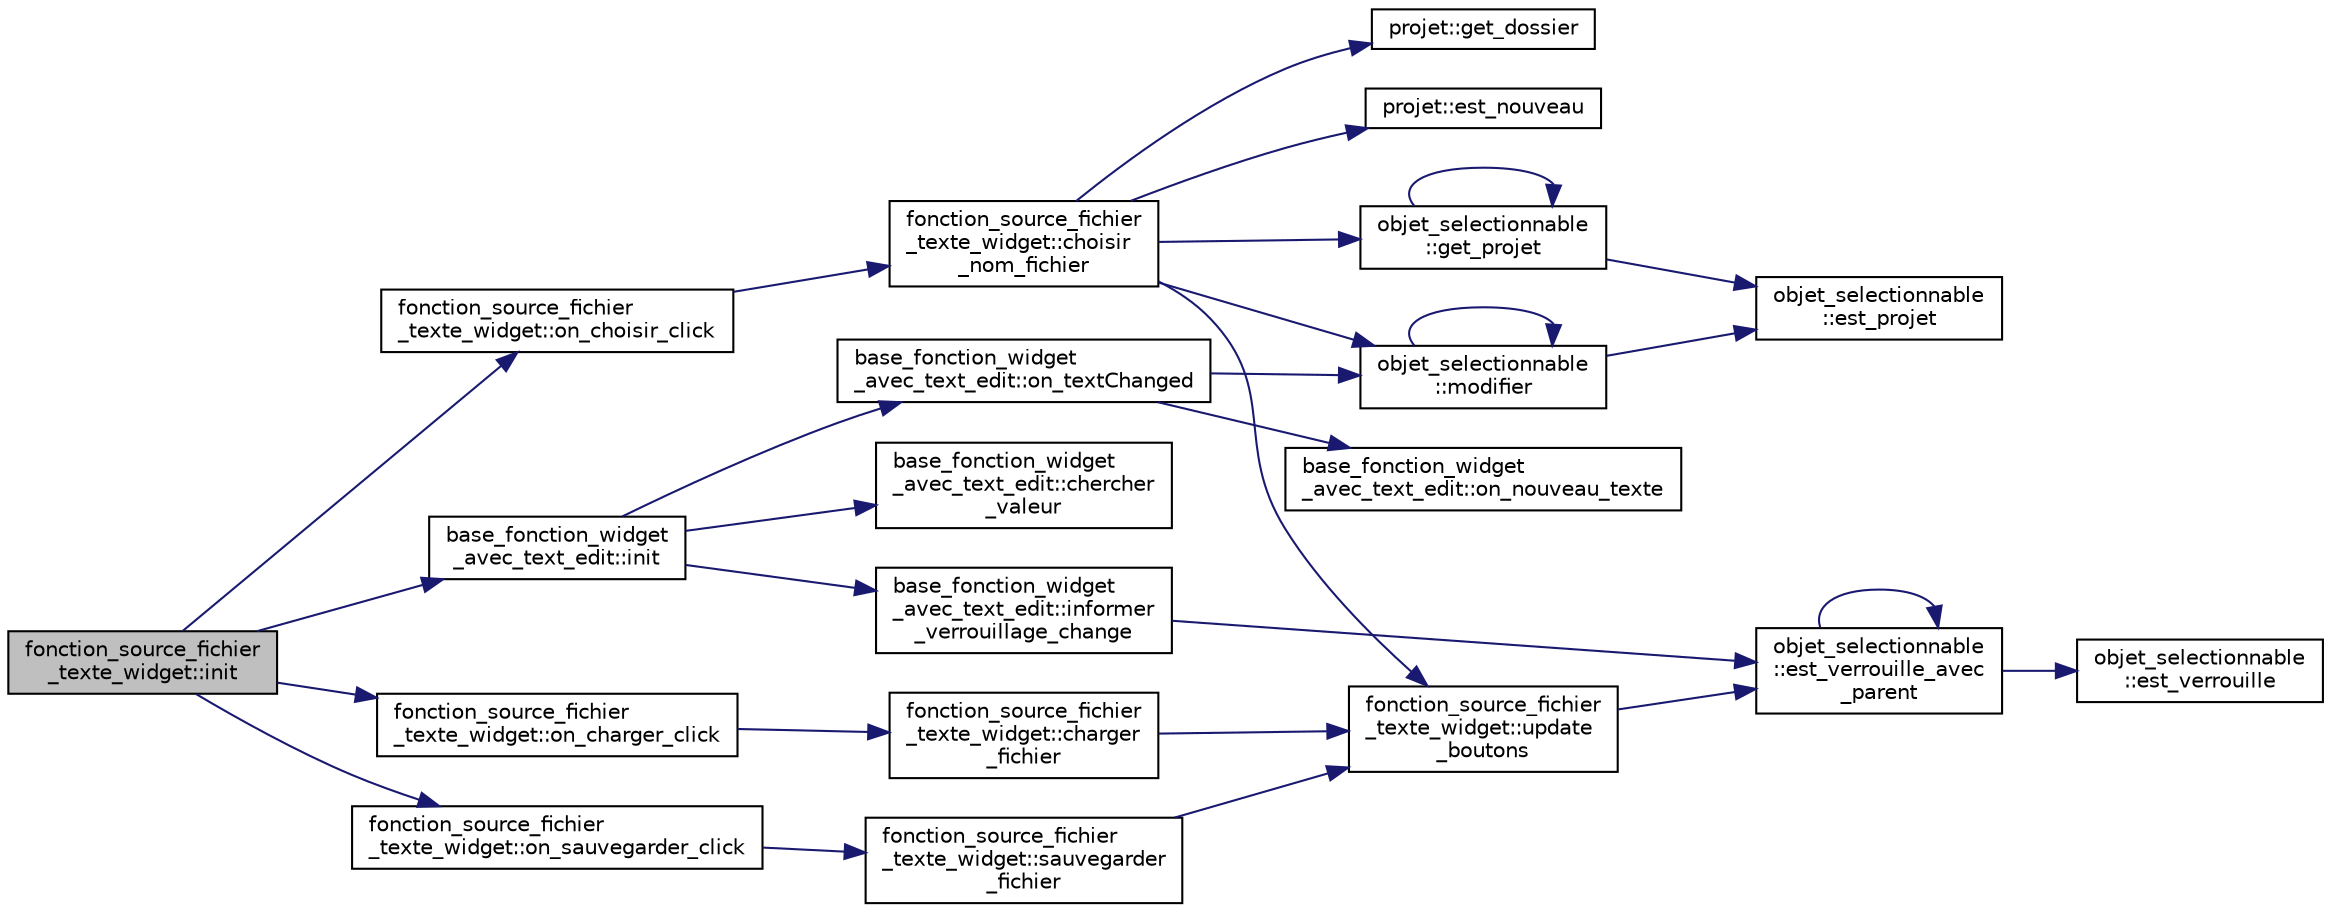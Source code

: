 digraph "fonction_source_fichier_texte_widget::init"
{
  edge [fontname="Helvetica",fontsize="10",labelfontname="Helvetica",labelfontsize="10"];
  node [fontname="Helvetica",fontsize="10",shape=record];
  rankdir="LR";
  Node39 [label="fonction_source_fichier\l_texte_widget::init",height=0.2,width=0.4,color="black", fillcolor="grey75", style="filled", fontcolor="black"];
  Node39 -> Node40 [color="midnightblue",fontsize="10",style="solid",fontname="Helvetica"];
  Node40 [label="fonction_source_fichier\l_texte_widget::on_choisir_click",height=0.2,width=0.4,color="black", fillcolor="white", style="filled",URL="$classfonction__source__fichier__texte__widget.html#ae9eb9f28d8e3d04b775d6e6762624b45"];
  Node40 -> Node41 [color="midnightblue",fontsize="10",style="solid",fontname="Helvetica"];
  Node41 [label="fonction_source_fichier\l_texte_widget::choisir\l_nom_fichier",height=0.2,width=0.4,color="black", fillcolor="white", style="filled",URL="$classfonction__source__fichier__texte__widget.html#a36bc7e33b5f848d625eff183456aa040"];
  Node41 -> Node42 [color="midnightblue",fontsize="10",style="solid",fontname="Helvetica"];
  Node42 [label="objet_selectionnable\l::get_projet",height=0.2,width=0.4,color="black", fillcolor="white", style="filled",URL="$classobjet__selectionnable.html#ab48a75e720955aebe27f720dfaa5e78e"];
  Node42 -> Node43 [color="midnightblue",fontsize="10",style="solid",fontname="Helvetica"];
  Node43 [label="objet_selectionnable\l::est_projet",height=0.2,width=0.4,color="black", fillcolor="white", style="filled",URL="$classobjet__selectionnable.html#a49ea1a29523e46f099896477a2b43eaa"];
  Node42 -> Node42 [color="midnightblue",fontsize="10",style="solid",fontname="Helvetica"];
  Node41 -> Node44 [color="midnightblue",fontsize="10",style="solid",fontname="Helvetica"];
  Node44 [label="projet::est_nouveau",height=0.2,width=0.4,color="black", fillcolor="white", style="filled",URL="$classprojet.html#a5ec26ee61a91af62a268bb85263d6a30"];
  Node41 -> Node45 [color="midnightblue",fontsize="10",style="solid",fontname="Helvetica"];
  Node45 [label="projet::get_dossier",height=0.2,width=0.4,color="black", fillcolor="white", style="filled",URL="$classprojet.html#a090c95e58831875cf4e81928c1d75b7e"];
  Node41 -> Node46 [color="midnightblue",fontsize="10",style="solid",fontname="Helvetica"];
  Node46 [label="fonction_source_fichier\l_texte_widget::update\l_boutons",height=0.2,width=0.4,color="black", fillcolor="white", style="filled",URL="$classfonction__source__fichier__texte__widget.html#a602f7386cba89d269efae599ad828106"];
  Node46 -> Node47 [color="midnightblue",fontsize="10",style="solid",fontname="Helvetica"];
  Node47 [label="objet_selectionnable\l::est_verrouille_avec\l_parent",height=0.2,width=0.4,color="black", fillcolor="white", style="filled",URL="$classobjet__selectionnable.html#a001c4584a6430689f478544ec560fb7e"];
  Node47 -> Node48 [color="midnightblue",fontsize="10",style="solid",fontname="Helvetica"];
  Node48 [label="objet_selectionnable\l::est_verrouille",height=0.2,width=0.4,color="black", fillcolor="white", style="filled",URL="$classobjet__selectionnable.html#ae9c29950b9e5b582338ac659ecc3e3d6"];
  Node47 -> Node47 [color="midnightblue",fontsize="10",style="solid",fontname="Helvetica"];
  Node41 -> Node49 [color="midnightblue",fontsize="10",style="solid",fontname="Helvetica"];
  Node49 [label="objet_selectionnable\l::modifier",height=0.2,width=0.4,color="black", fillcolor="white", style="filled",URL="$classobjet__selectionnable.html#a9f76b8e89231a79c3fc840af874bd868"];
  Node49 -> Node43 [color="midnightblue",fontsize="10",style="solid",fontname="Helvetica"];
  Node49 -> Node49 [color="midnightblue",fontsize="10",style="solid",fontname="Helvetica"];
  Node39 -> Node50 [color="midnightblue",fontsize="10",style="solid",fontname="Helvetica"];
  Node50 [label="fonction_source_fichier\l_texte_widget::on_charger_click",height=0.2,width=0.4,color="black", fillcolor="white", style="filled",URL="$classfonction__source__fichier__texte__widget.html#a6d3390ed9dfca654430f88192913f318"];
  Node50 -> Node51 [color="midnightblue",fontsize="10",style="solid",fontname="Helvetica"];
  Node51 [label="fonction_source_fichier\l_texte_widget::charger\l_fichier",height=0.2,width=0.4,color="black", fillcolor="white", style="filled",URL="$classfonction__source__fichier__texte__widget.html#a0e3fd3e05dd0e88b743b969d968f7228"];
  Node51 -> Node46 [color="midnightblue",fontsize="10",style="solid",fontname="Helvetica"];
  Node39 -> Node52 [color="midnightblue",fontsize="10",style="solid",fontname="Helvetica"];
  Node52 [label="fonction_source_fichier\l_texte_widget::on_sauvegarder_click",height=0.2,width=0.4,color="black", fillcolor="white", style="filled",URL="$classfonction__source__fichier__texte__widget.html#a4e6d1e63ec506b7ce9dcefd408c878a1"];
  Node52 -> Node53 [color="midnightblue",fontsize="10",style="solid",fontname="Helvetica"];
  Node53 [label="fonction_source_fichier\l_texte_widget::sauvegarder\l_fichier",height=0.2,width=0.4,color="black", fillcolor="white", style="filled",URL="$classfonction__source__fichier__texte__widget.html#ac03623437475cb5862891bf0b027df04"];
  Node53 -> Node46 [color="midnightblue",fontsize="10",style="solid",fontname="Helvetica"];
  Node39 -> Node54 [color="midnightblue",fontsize="10",style="solid",fontname="Helvetica"];
  Node54 [label="base_fonction_widget\l_avec_text_edit::init",height=0.2,width=0.4,color="black", fillcolor="white", style="filled",URL="$classbase__fonction__widget__avec__text__edit.html#aa7a884560002185ed7aa73148ce67c73"];
  Node54 -> Node55 [color="midnightblue",fontsize="10",style="solid",fontname="Helvetica"];
  Node55 [label="base_fonction_widget\l_avec_text_edit::chercher\l_valeur",height=0.2,width=0.4,color="black", fillcolor="white", style="filled",URL="$classbase__fonction__widget__avec__text__edit.html#a6e78aad401933c6347db01a898ddd916"];
  Node54 -> Node56 [color="midnightblue",fontsize="10",style="solid",fontname="Helvetica"];
  Node56 [label="base_fonction_widget\l_avec_text_edit::on_textChanged",height=0.2,width=0.4,color="black", fillcolor="white", style="filled",URL="$classbase__fonction__widget__avec__text__edit.html#a520b4bb9206bef484c4741223762d70f"];
  Node56 -> Node57 [color="midnightblue",fontsize="10",style="solid",fontname="Helvetica"];
  Node57 [label="base_fonction_widget\l_avec_text_edit::on_nouveau_texte",height=0.2,width=0.4,color="black", fillcolor="white", style="filled",URL="$classbase__fonction__widget__avec__text__edit.html#a37f2f6960df0c557e0bcec3d19faa78a"];
  Node56 -> Node49 [color="midnightblue",fontsize="10",style="solid",fontname="Helvetica"];
  Node54 -> Node58 [color="midnightblue",fontsize="10",style="solid",fontname="Helvetica"];
  Node58 [label="base_fonction_widget\l_avec_text_edit::informer\l_verrouillage_change",height=0.2,width=0.4,color="black", fillcolor="white", style="filled",URL="$classbase__fonction__widget__avec__text__edit.html#ab0e37417e61a7445e1d506b130073815"];
  Node58 -> Node47 [color="midnightblue",fontsize="10",style="solid",fontname="Helvetica"];
}
